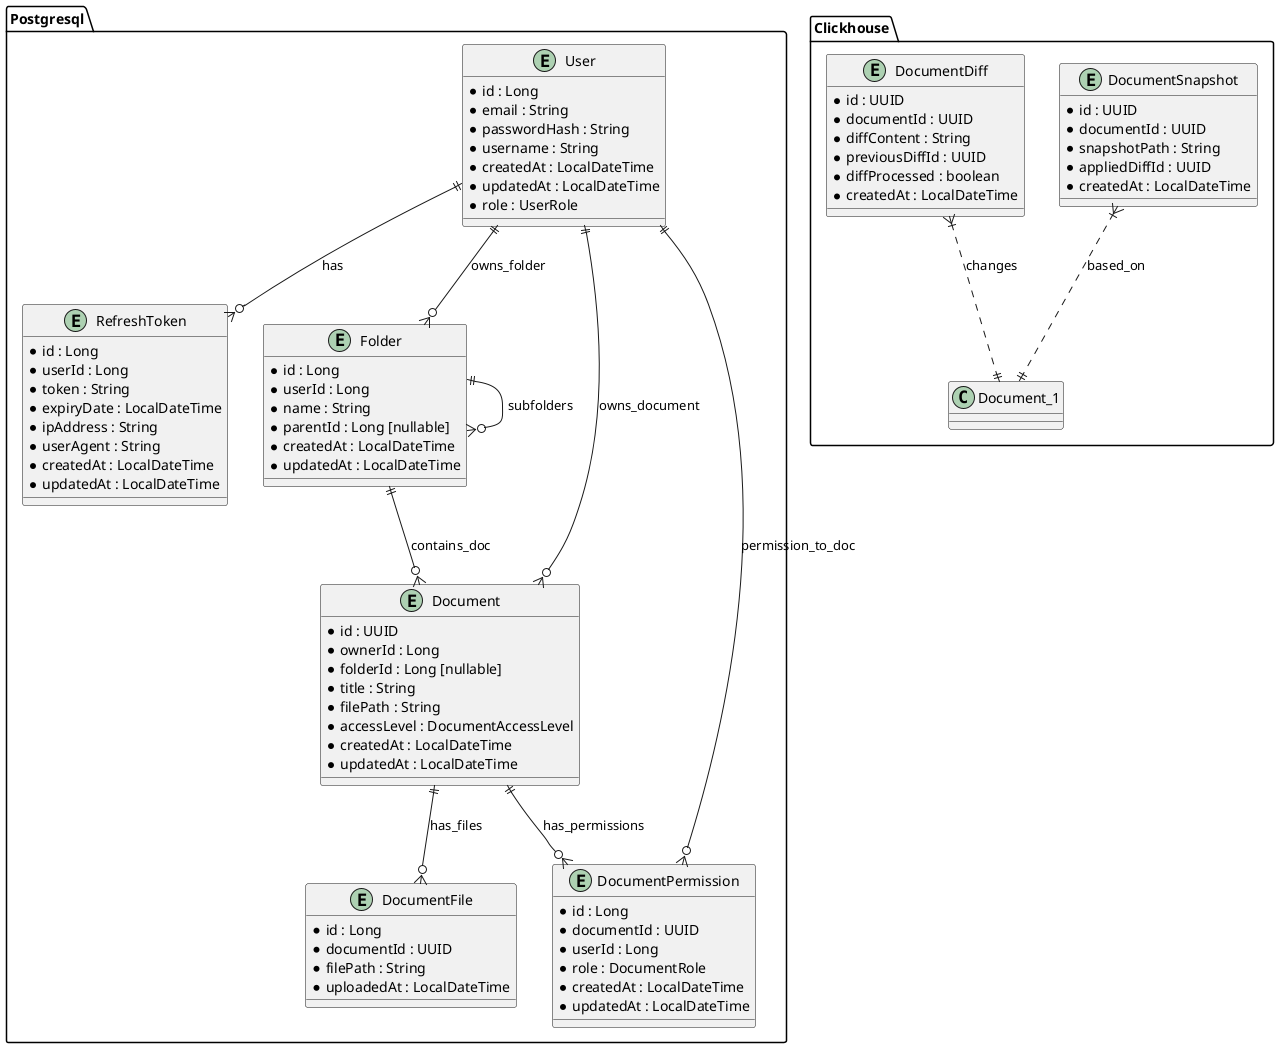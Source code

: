 @startuml
'left to right direction

package Postgresql {
entity User {
  * id : Long
  * email : String
  * passwordHash : String
  * username : String
  * createdAt : LocalDateTime
  * updatedAt : LocalDateTime
  * role : UserRole
}

entity RefreshToken {
  * id : Long
  * userId : Long
  * token : String
  * expiryDate : LocalDateTime
  * ipAddress : String
  * userAgent : String
  * createdAt : LocalDateTime
  * updatedAt : LocalDateTime
}

entity Folder {
  * id : Long
  * userId : Long
  * name : String
  * parentId : Long [nullable]
  * createdAt : LocalDateTime
  * updatedAt : LocalDateTime
}

entity Document {
  * id : UUID
  * ownerId : Long
  * folderId : Long [nullable]
  * title : String
  * filePath : String
  * accessLevel : DocumentAccessLevel
  * createdAt : LocalDateTime
  * updatedAt : LocalDateTime
}

entity DocumentPermission {
  * id : Long
  * documentId : UUID
  * userId : Long
  * role : DocumentRole
  * createdAt : LocalDateTime
  * updatedAt : LocalDateTime
}

entity DocumentFile {
  * id : Long
  * documentId : UUID
  * filePath : String
  * uploadedAt : LocalDateTime
}

' Связи
User ||--o{ RefreshToken : has
User ||--o{ Folder : owns_folder
User ||--o{ Document : owns_document
User ||--o{ DocumentPermission : permission_to_doc

Folder ||--o{ Folder : subfolders
Folder ||--o{ Document : contains_doc

Document ||--o{ DocumentPermission : has_permissions
Document ||--o{ DocumentFile : has_files
}

package Clickhouse {
entity DocumentSnapshot {
  * id : UUID
  * documentId : UUID
  * snapshotPath : String
  * appliedDiffId : UUID
  * createdAt : LocalDateTime
}

entity DocumentDiff {
  * id : UUID
  * documentId : UUID
  * diffContent : String
  * previousDiffId : UUID
  * diffProcessed : boolean
  * createdAt : LocalDateTime
}

DocumentSnapshot }|..|| Document_1 : based_on
DocumentDiff }|..|| Document_1 : changes
}
@enduml

